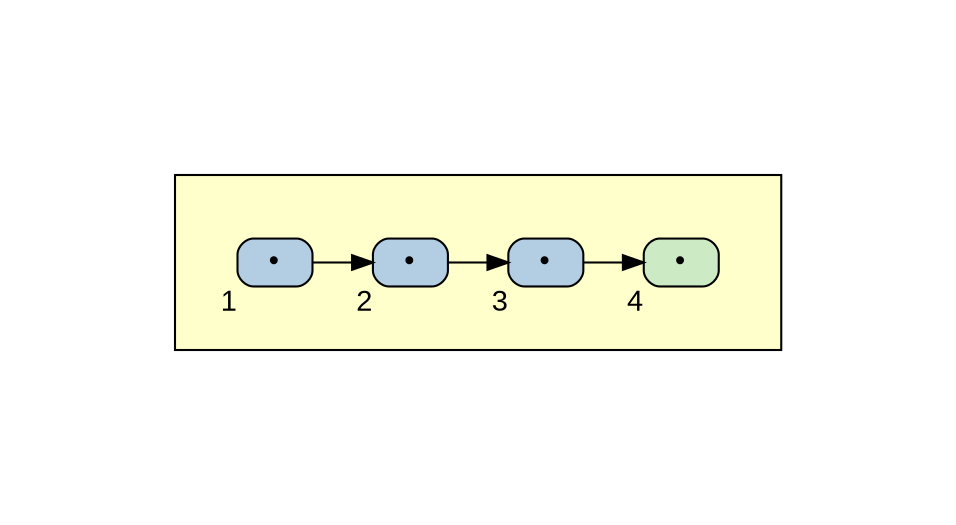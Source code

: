 digraph mygraph {
	rankdir="LR"
	fontcolor="gray"
	fontname="Arial"
	margin="1"
	dpi="62"
	node [
		shape="Mrecord",
		style="filled",
		label="",
		fontname="Arial",
		width="0.5",
		height="0.1",
		fillcolor="#b3cde3"
	]
	edge [
		fontname="Arial"
	]
	ranksep="0.4"
	nodesep="0.2"
	 labeljust="l"
	subgraph cluster_UC10_ {
		bgcolor="#ffffcc"
		label=""
		margin="30"
		"UC101" [xlabel="1", label="{<JMP>&bull;}", tooltip="User deletes all his applications. TODO: include delete ?", width="0.5"]
		"UC102" [xlabel="2", label="{<JMP>&bull;}", tooltip="User changes plan to free. TODO: include change plan ?", width="0.5"]
		"UC103" [xlabel="3", label="{<JMP>&bull;}", tooltip="User fills out online survey form - writes his email associated
		  with account and reason for leaving the service.", width="0.5"]
		"UC104" [xlabel="4", fillcolor="#ccebc5", label="{<JMP>&bull;}", tooltip="System deletes the data associated with user account.
		  #(unmark:account_created) #(delete:email)", width="0.5"]
	}
	"UC101":"JMP" -> "UC102":"JMP" [URL="#UC10_1"]
	"UC102":"JMP" -> "UC103":"JMP" [URL="#UC10_2"]
	"UC103":"JMP" -> "UC104":"JMP" [URL="#UC10_3"]
}
